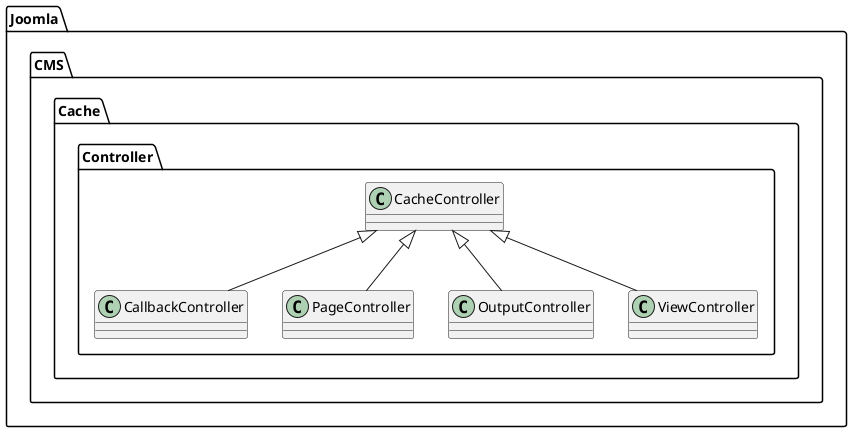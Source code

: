 @startuml
class Joomla.CMS.Cache.Controller.CallbackController
Joomla.CMS.Cache.Controller.CacheController <|-- Joomla.CMS.Cache.Controller.CallbackController

class Joomla.CMS.Cache.Controller.PageController
Joomla.CMS.Cache.Controller.CacheController <|-- Joomla.CMS.Cache.Controller.PageController
class Joomla.CMS.Cache.Controller.OutputController
Joomla.CMS.Cache.Controller.CacheController <|-- Joomla.CMS.Cache.Controller.OutputController
class Joomla.CMS.Cache.Controller.ViewController
Joomla.CMS.Cache.Controller.CacheController <|-- Joomla.CMS.Cache.Controller.ViewController
@enduml
